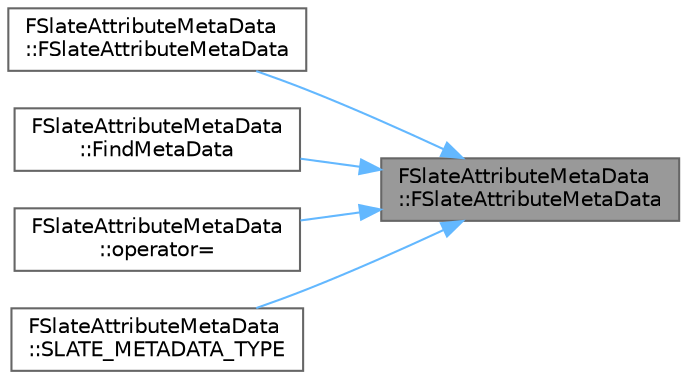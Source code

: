 digraph "FSlateAttributeMetaData::FSlateAttributeMetaData"
{
 // INTERACTIVE_SVG=YES
 // LATEX_PDF_SIZE
  bgcolor="transparent";
  edge [fontname=Helvetica,fontsize=10,labelfontname=Helvetica,labelfontsize=10];
  node [fontname=Helvetica,fontsize=10,shape=box,height=0.2,width=0.4];
  rankdir="RL";
  Node1 [id="Node000001",label="FSlateAttributeMetaData\l::FSlateAttributeMetaData",height=0.2,width=0.4,color="gray40", fillcolor="grey60", style="filled", fontcolor="black",tooltip=" "];
  Node1 -> Node2 [id="edge1_Node000001_Node000002",dir="back",color="steelblue1",style="solid",tooltip=" "];
  Node2 [id="Node000002",label="FSlateAttributeMetaData\l::FSlateAttributeMetaData",height=0.2,width=0.4,color="grey40", fillcolor="white", style="filled",URL="$d4/d0e/classFSlateAttributeMetaData.html#a511e64b25ecc3c0854af7e4eb9a3c86b",tooltip=" "];
  Node1 -> Node3 [id="edge2_Node000001_Node000003",dir="back",color="steelblue1",style="solid",tooltip=" "];
  Node3 [id="Node000003",label="FSlateAttributeMetaData\l::FindMetaData",height=0.2,width=0.4,color="grey40", fillcolor="white", style="filled",URL="$d4/d0e/classFSlateAttributeMetaData.html#a455aa05d81220b0dae22c7cc0a564d49",tooltip=" "];
  Node1 -> Node4 [id="edge3_Node000001_Node000004",dir="back",color="steelblue1",style="solid",tooltip=" "];
  Node4 [id="Node000004",label="FSlateAttributeMetaData\l::operator=",height=0.2,width=0.4,color="grey40", fillcolor="white", style="filled",URL="$d4/d0e/classFSlateAttributeMetaData.html#a006110d3fc693485c5c05ae270d46585",tooltip=" "];
  Node1 -> Node5 [id="edge4_Node000001_Node000005",dir="back",color="steelblue1",style="solid",tooltip=" "];
  Node5 [id="Node000005",label="FSlateAttributeMetaData\l::SLATE_METADATA_TYPE",height=0.2,width=0.4,color="grey40", fillcolor="white", style="filled",URL="$d4/d0e/classFSlateAttributeMetaData.html#a990b6f4ec1785432680cfc54ba8505cc",tooltip=" "];
}
